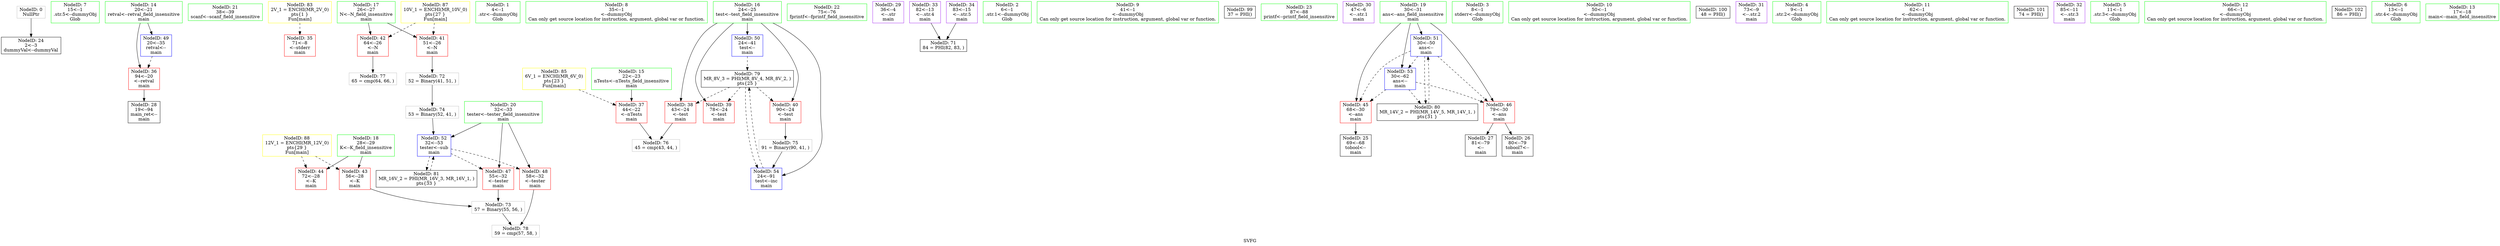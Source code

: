 digraph "SVFG" {
	label="SVFG";

	Node0x55ca7dd49ee0 [shape=record,color=grey,label="{NodeID: 0\nNullPtr}"];
	Node0x55ca7dd49ee0 -> Node0x55ca7dd5c370[style=solid];
	Node0x55ca7dd5b090 [shape=record,color=green,label="{NodeID: 7\n15\<--1\n.str.5\<--dummyObj\nGlob }"];
	Node0x55ca7dd5bac0 [shape=record,color=green,label="{NodeID: 14\n20\<--21\nretval\<--retval_field_insensitive\nmain\n}"];
	Node0x55ca7dd5bac0 -> Node0x55ca7dd5cd60[style=solid];
	Node0x55ca7dd5bac0 -> Node0x55ca7dd5e810[style=solid];
	Node0x55ca7dd5c070 [shape=record,color=green,label="{NodeID: 21\n38\<--39\nscanf\<--scanf_field_insensitive\n}"];
	Node0x55ca7dd5c6e0 [shape=record,color=black,label="{NodeID: 28\n19\<--94\nmain_ret\<--\nmain\n}"];
	Node0x55ca7dd5cc90 [shape=record,color=red,label="{NodeID: 35\n71\<--8\n\<--stderr\nmain\n}"];
	Node0x55ca7dd5d240 [shape=record,color=red,label="{NodeID: 42\n64\<--26\n\<--N\nmain\n}"];
	Node0x55ca7dd5d240 -> Node0x55ca7dd60530[style=solid];
	Node0x55ca7dd5e810 [shape=record,color=blue,label="{NodeID: 49\n20\<--35\nretval\<--\nmain\n}"];
	Node0x55ca7dd5e810 -> Node0x55ca7dd5cd60[style=dashed];
	Node0x55ca7dd60530 [shape=record,color=grey,label="{NodeID: 77\n65 = cmp(64, 66, )\n}"];
	Node0x55ca7dd48c80 [shape=record,color=green,label="{NodeID: 1\n4\<--1\n.str\<--dummyObj\nGlob }"];
	Node0x55ca7dd49f70 [shape=record,color=green,label="{NodeID: 8\n35\<--1\n\<--dummyObj\nCan only get source location for instruction, argument, global var or function.}"];
	Node0x55ca7dd5bb90 [shape=record,color=green,label="{NodeID: 15\n22\<--23\nnTests\<--nTests_field_insensitive\nmain\n}"];
	Node0x55ca7dd5bb90 -> Node0x55ca7dd5ce30[style=solid];
	Node0x55ca7dd5c170 [shape=record,color=green,label="{NodeID: 22\n75\<--76\nfprintf\<--fprintf_field_insensitive\n}"];
	Node0x55ca7dd5c7b0 [shape=record,color=purple,label="{NodeID: 29\n36\<--4\n\<--.str\nmain\n}"];
	Node0x55ca7dd5cd60 [shape=record,color=red,label="{NodeID: 36\n94\<--20\n\<--retval\nmain\n}"];
	Node0x55ca7dd5cd60 -> Node0x55ca7dd5c6e0[style=solid];
	Node0x55ca7dd5d310 [shape=record,color=red,label="{NodeID: 43\n56\<--28\n\<--K\nmain\n}"];
	Node0x55ca7dd5d310 -> Node0x55ca7dd5ff30[style=solid];
	Node0x55ca7dd5e8e0 [shape=record,color=blue,label="{NodeID: 50\n24\<--41\ntest\<--\nmain\n}"];
	Node0x55ca7dd5e8e0 -> Node0x55ca7dd62b50[style=dashed];
	Node0x55ca7dc49790 [shape=record,color=black,label="{NodeID: 71\n84 = PHI(82, 83, )\n}"];
	Node0x55ca7dd606b0 [shape=record,color=grey,label="{NodeID: 78\n59 = cmp(57, 58, )\n}"];
	Node0x55ca7dd64b50 [shape=record,color=yellow,style=double,label="{NodeID: 85\n6V_1 = ENCHI(MR_6V_0)\npts\{23 \}\nFun[main]}"];
	Node0x55ca7dd64b50 -> Node0x55ca7dd5ce30[style=dashed];
	Node0x55ca7dd5aba0 [shape=record,color=green,label="{NodeID: 2\n6\<--1\n.str.1\<--dummyObj\nGlob }"];
	Node0x55ca7dd4a000 [shape=record,color=green,label="{NodeID: 9\n41\<--1\n\<--dummyObj\nCan only get source location for instruction, argument, global var or function.}"];
	Node0x55ca7dd69750 [shape=record,color=black,label="{NodeID: 99\n37 = PHI()\n}"];
	Node0x55ca7dd5bc60 [shape=record,color=green,label="{NodeID: 16\n24\<--25\ntest\<--test_field_insensitive\nmain\n}"];
	Node0x55ca7dd5bc60 -> Node0x55ca7dd5cf00[style=solid];
	Node0x55ca7dd5bc60 -> Node0x55ca7dd5cfd0[style=solid];
	Node0x55ca7dd5bc60 -> Node0x55ca7dd5d0a0[style=solid];
	Node0x55ca7dd5bc60 -> Node0x55ca7dd5e8e0[style=solid];
	Node0x55ca7dd5bc60 -> Node0x55ca7dd5ec20[style=solid];
	Node0x55ca7dd5c270 [shape=record,color=green,label="{NodeID: 23\n87\<--88\nprintf\<--printf_field_insensitive\n}"];
	Node0x55ca7dd5c880 [shape=record,color=purple,label="{NodeID: 30\n47\<--6\n\<--.str.1\nmain\n}"];
	Node0x55ca7dd5ce30 [shape=record,color=red,label="{NodeID: 37\n44\<--22\n\<--nTests\nmain\n}"];
	Node0x55ca7dd5ce30 -> Node0x55ca7dd603b0[style=solid];
	Node0x55ca7dd5d3e0 [shape=record,color=red,label="{NodeID: 44\n72\<--28\n\<--K\nmain\n}"];
	Node0x55ca7dd5e9b0 [shape=record,color=blue,label="{NodeID: 51\n30\<--50\nans\<--\nmain\n}"];
	Node0x55ca7dd5e9b0 -> Node0x55ca7dd5d4b0[style=dashed];
	Node0x55ca7dd5e9b0 -> Node0x55ca7dd5d580[style=dashed];
	Node0x55ca7dd5e9b0 -> Node0x55ca7dd5eb50[style=dashed];
	Node0x55ca7dd5e9b0 -> Node0x55ca7dd63050[style=dashed];
	Node0x55ca7dd5fdb0 [shape=record,color=grey,label="{NodeID: 72\n52 = Binary(41, 51, )\n}"];
	Node0x55ca7dd5fdb0 -> Node0x55ca7dd600b0[style=solid];
	Node0x55ca7dd62b50 [shape=record,color=black,label="{NodeID: 79\nMR_8V_3 = PHI(MR_8V_4, MR_8V_2, )\npts\{25 \}\n}"];
	Node0x55ca7dd62b50 -> Node0x55ca7dd5cf00[style=dashed];
	Node0x55ca7dd62b50 -> Node0x55ca7dd5cfd0[style=dashed];
	Node0x55ca7dd62b50 -> Node0x55ca7dd5d0a0[style=dashed];
	Node0x55ca7dd62b50 -> Node0x55ca7dd5ec20[style=dashed];
	Node0x55ca7dd5ac30 [shape=record,color=green,label="{NodeID: 3\n8\<--1\nstderr\<--dummyObj\nGlob }"];
	Node0x55ca7dd4a0d0 [shape=record,color=green,label="{NodeID: 10\n50\<--1\n\<--dummyObj\nCan only get source location for instruction, argument, global var or function.}"];
	Node0x55ca7dd69850 [shape=record,color=black,label="{NodeID: 100\n48 = PHI()\n}"];
	Node0x55ca7dd5bd30 [shape=record,color=green,label="{NodeID: 17\n26\<--27\nN\<--N_field_insensitive\nmain\n}"];
	Node0x55ca7dd5bd30 -> Node0x55ca7dd5d170[style=solid];
	Node0x55ca7dd5bd30 -> Node0x55ca7dd5d240[style=solid];
	Node0x55ca7dd5c370 [shape=record,color=black,label="{NodeID: 24\n2\<--3\ndummyVal\<--dummyVal\n}"];
	Node0x55ca7dd5c950 [shape=record,color=purple,label="{NodeID: 31\n73\<--9\n\<--.str.2\nmain\n}"];
	Node0x55ca7dd5cf00 [shape=record,color=red,label="{NodeID: 38\n43\<--24\n\<--test\nmain\n}"];
	Node0x55ca7dd5cf00 -> Node0x55ca7dd603b0[style=solid];
	Node0x55ca7dd5d4b0 [shape=record,color=red,label="{NodeID: 45\n68\<--30\n\<--ans\nmain\n}"];
	Node0x55ca7dd5d4b0 -> Node0x55ca7dd5c470[style=solid];
	Node0x55ca7dd5ea80 [shape=record,color=blue,label="{NodeID: 52\n32\<--53\ntester\<--sub\nmain\n}"];
	Node0x55ca7dd5ea80 -> Node0x55ca7dd5d650[style=dashed];
	Node0x55ca7dd5ea80 -> Node0x55ca7dd5e740[style=dashed];
	Node0x55ca7dd5ea80 -> Node0x55ca7dd63550[style=dashed];
	Node0x55ca7dd5ff30 [shape=record,color=grey,label="{NodeID: 73\n57 = Binary(55, 56, )\n}"];
	Node0x55ca7dd5ff30 -> Node0x55ca7dd606b0[style=solid];
	Node0x55ca7dd63050 [shape=record,color=black,label="{NodeID: 80\nMR_14V_2 = PHI(MR_14V_5, MR_14V_1, )\npts\{31 \}\n}"];
	Node0x55ca7dd63050 -> Node0x55ca7dd5e9b0[style=dashed];
	Node0x55ca7dd64d10 [shape=record,color=yellow,style=double,label="{NodeID: 87\n10V_1 = ENCHI(MR_10V_0)\npts\{27 \}\nFun[main]}"];
	Node0x55ca7dd64d10 -> Node0x55ca7dd5d170[style=dashed];
	Node0x55ca7dd64d10 -> Node0x55ca7dd5d240[style=dashed];
	Node0x55ca7dd5aee0 [shape=record,color=green,label="{NodeID: 4\n9\<--1\n.str.2\<--dummyObj\nGlob }"];
	Node0x55ca7dd5b8d0 [shape=record,color=green,label="{NodeID: 11\n62\<--1\n\<--dummyObj\nCan only get source location for instruction, argument, global var or function.}"];
	Node0x55ca7dd69950 [shape=record,color=black,label="{NodeID: 101\n74 = PHI()\n}"];
	Node0x55ca7dd5be00 [shape=record,color=green,label="{NodeID: 18\n28\<--29\nK\<--K_field_insensitive\nmain\n}"];
	Node0x55ca7dd5be00 -> Node0x55ca7dd5d310[style=solid];
	Node0x55ca7dd5be00 -> Node0x55ca7dd5d3e0[style=solid];
	Node0x55ca7dd5c470 [shape=record,color=black,label="{NodeID: 25\n69\<--68\ntobool\<--\nmain\n}"];
	Node0x55ca7dd5ca20 [shape=record,color=purple,label="{NodeID: 32\n85\<--11\n\<--.str.3\nmain\n}"];
	Node0x55ca7dd5cfd0 [shape=record,color=red,label="{NodeID: 39\n78\<--24\n\<--test\nmain\n}"];
	Node0x55ca7dd5d580 [shape=record,color=red,label="{NodeID: 46\n79\<--30\n\<--ans\nmain\n}"];
	Node0x55ca7dd5d580 -> Node0x55ca7dd5c540[style=solid];
	Node0x55ca7dd5d580 -> Node0x55ca7dd5c610[style=solid];
	Node0x55ca7dd5eb50 [shape=record,color=blue,label="{NodeID: 53\n30\<--62\nans\<--\nmain\n}"];
	Node0x55ca7dd5eb50 -> Node0x55ca7dd5d4b0[style=dashed];
	Node0x55ca7dd5eb50 -> Node0x55ca7dd5d580[style=dashed];
	Node0x55ca7dd5eb50 -> Node0x55ca7dd63050[style=dashed];
	Node0x55ca7dd600b0 [shape=record,color=grey,label="{NodeID: 74\n53 = Binary(52, 41, )\n}"];
	Node0x55ca7dd600b0 -> Node0x55ca7dd5ea80[style=solid];
	Node0x55ca7dd63550 [shape=record,color=black,label="{NodeID: 81\nMR_16V_2 = PHI(MR_16V_3, MR_16V_1, )\npts\{33 \}\n}"];
	Node0x55ca7dd63550 -> Node0x55ca7dd5ea80[style=dashed];
	Node0x55ca7dd64df0 [shape=record,color=yellow,style=double,label="{NodeID: 88\n12V_1 = ENCHI(MR_12V_0)\npts\{29 \}\nFun[main]}"];
	Node0x55ca7dd64df0 -> Node0x55ca7dd5d310[style=dashed];
	Node0x55ca7dd64df0 -> Node0x55ca7dd5d3e0[style=dashed];
	Node0x55ca7dd5af70 [shape=record,color=green,label="{NodeID: 5\n11\<--1\n.str.3\<--dummyObj\nGlob }"];
	Node0x55ca7dd5b960 [shape=record,color=green,label="{NodeID: 12\n66\<--1\n\<--dummyObj\nCan only get source location for instruction, argument, global var or function.}"];
	Node0x55ca7dd69a50 [shape=record,color=black,label="{NodeID: 102\n86 = PHI()\n}"];
	Node0x55ca7dd5bed0 [shape=record,color=green,label="{NodeID: 19\n30\<--31\nans\<--ans_field_insensitive\nmain\n}"];
	Node0x55ca7dd5bed0 -> Node0x55ca7dd5d4b0[style=solid];
	Node0x55ca7dd5bed0 -> Node0x55ca7dd5d580[style=solid];
	Node0x55ca7dd5bed0 -> Node0x55ca7dd5e9b0[style=solid];
	Node0x55ca7dd5bed0 -> Node0x55ca7dd5eb50[style=solid];
	Node0x55ca7dd5c540 [shape=record,color=black,label="{NodeID: 26\n80\<--79\ntobool7\<--\nmain\n}"];
	Node0x55ca7dd5caf0 [shape=record,color=purple,label="{NodeID: 33\n82\<--13\n\<--.str.4\nmain\n}"];
	Node0x55ca7dd5caf0 -> Node0x55ca7dc49790[style=solid];
	Node0x55ca7dd5d0a0 [shape=record,color=red,label="{NodeID: 40\n90\<--24\n\<--test\nmain\n}"];
	Node0x55ca7dd5d0a0 -> Node0x55ca7dd60230[style=solid];
	Node0x55ca7dd5d650 [shape=record,color=red,label="{NodeID: 47\n55\<--32\n\<--tester\nmain\n}"];
	Node0x55ca7dd5d650 -> Node0x55ca7dd5ff30[style=solid];
	Node0x55ca7dd5ec20 [shape=record,color=blue,label="{NodeID: 54\n24\<--91\ntest\<--inc\nmain\n}"];
	Node0x55ca7dd5ec20 -> Node0x55ca7dd62b50[style=dashed];
	Node0x55ca7dd60230 [shape=record,color=grey,label="{NodeID: 75\n91 = Binary(90, 41, )\n}"];
	Node0x55ca7dd60230 -> Node0x55ca7dd5ec20[style=solid];
	Node0x55ca7dd5b000 [shape=record,color=green,label="{NodeID: 6\n13\<--1\n.str.4\<--dummyObj\nGlob }"];
	Node0x55ca7dd5b9f0 [shape=record,color=green,label="{NodeID: 13\n17\<--18\nmain\<--main_field_insensitive\n}"];
	Node0x55ca7dd5bfa0 [shape=record,color=green,label="{NodeID: 20\n32\<--33\ntester\<--tester_field_insensitive\nmain\n}"];
	Node0x55ca7dd5bfa0 -> Node0x55ca7dd5d650[style=solid];
	Node0x55ca7dd5bfa0 -> Node0x55ca7dd5e740[style=solid];
	Node0x55ca7dd5bfa0 -> Node0x55ca7dd5ea80[style=solid];
	Node0x55ca7dd5c610 [shape=record,color=black,label="{NodeID: 27\n81\<--79\n\<--\nmain\n}"];
	Node0x55ca7dd5cbc0 [shape=record,color=purple,label="{NodeID: 34\n83\<--15\n\<--.str.5\nmain\n}"];
	Node0x55ca7dd5cbc0 -> Node0x55ca7dc49790[style=solid];
	Node0x55ca7dd5d170 [shape=record,color=red,label="{NodeID: 41\n51\<--26\n\<--N\nmain\n}"];
	Node0x55ca7dd5d170 -> Node0x55ca7dd5fdb0[style=solid];
	Node0x55ca7dd5e740 [shape=record,color=red,label="{NodeID: 48\n58\<--32\n\<--tester\nmain\n}"];
	Node0x55ca7dd5e740 -> Node0x55ca7dd606b0[style=solid];
	Node0x55ca7dd603b0 [shape=record,color=grey,label="{NodeID: 76\n45 = cmp(43, 44, )\n}"];
	Node0x55ca7dd63f50 [shape=record,color=yellow,style=double,label="{NodeID: 83\n2V_1 = ENCHI(MR_2V_0)\npts\{1 \}\nFun[main]}"];
	Node0x55ca7dd63f50 -> Node0x55ca7dd5cc90[style=dashed];
}
